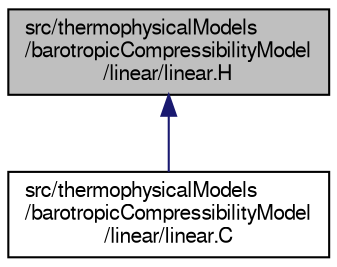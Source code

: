 digraph "src/thermophysicalModels/barotropicCompressibilityModel/linear/linear.H"
{
  bgcolor="transparent";
  edge [fontname="FreeSans",fontsize="10",labelfontname="FreeSans",labelfontsize="10"];
  node [fontname="FreeSans",fontsize="10",shape=record];
  Node301 [label="src/thermophysicalModels\l/barotropicCompressibilityModel\l/linear/linear.H",height=0.2,width=0.4,color="black", fillcolor="grey75", style="filled", fontcolor="black"];
  Node301 -> Node302 [dir="back",color="midnightblue",fontsize="10",style="solid",fontname="FreeSans"];
  Node302 [label="src/thermophysicalModels\l/barotropicCompressibilityModel\l/linear/linear.C",height=0.2,width=0.4,color="black",URL="$a39389.html"];
}
